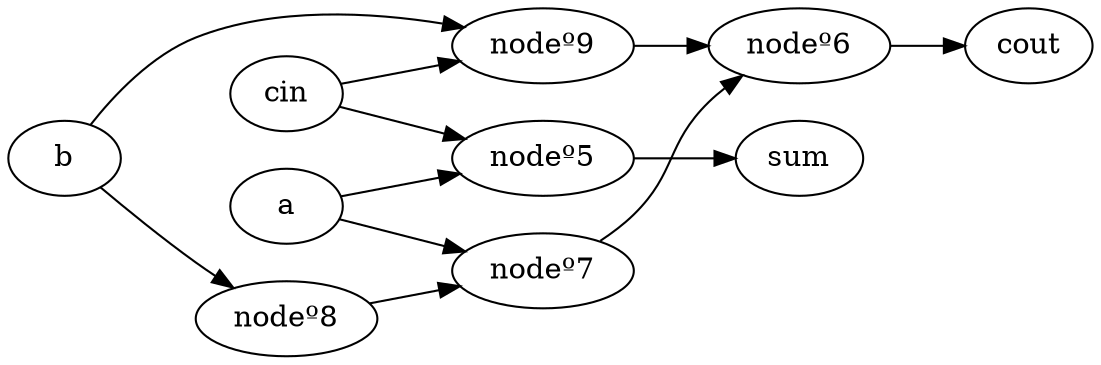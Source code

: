 digraph  {
 rankdir=LR;
nodeº8 -> {nodeº7 }
a -> {nodeº5 nodeº7 }
nodeº9 -> {nodeº6 }
b -> {nodeº8 nodeº9 }
cout -> {}
cin -> {nodeº5 nodeº9 }
sum -> {}
nodeº5 -> {sum }
nodeº6 -> {cout }
nodeº7 -> {nodeº6 }
}

